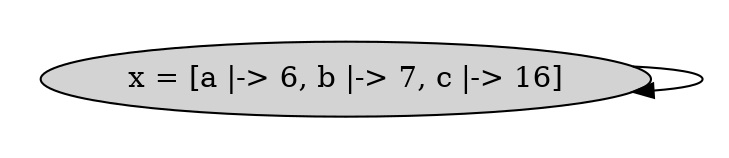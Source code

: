 strict digraph DiskGraph {
nodesep=0.35;
subgraph cluster_graph {
color="white";
-6236049847382918084 [label="x = [a |-> 6, b |-> 7, c |-> 16]",style = filled]
-6236049847382918084 -> -6236049847382918084 [label="",color="black",fontcolor="black"];
{rank = same; -6236049847382918084;}
}
}